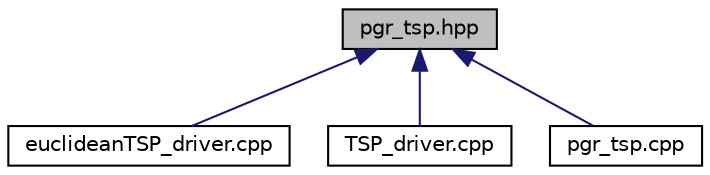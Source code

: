 digraph "pgr_tsp.hpp"
{
  edge [fontname="Helvetica",fontsize="10",labelfontname="Helvetica",labelfontsize="10"];
  node [fontname="Helvetica",fontsize="10",shape=record];
  Node22 [label="pgr_tsp.hpp",height=0.2,width=0.4,color="black", fillcolor="grey75", style="filled", fontcolor="black"];
  Node22 -> Node23 [dir="back",color="midnightblue",fontsize="10",style="solid",fontname="Helvetica"];
  Node23 [label="euclideanTSP_driver.cpp",height=0.2,width=0.4,color="black", fillcolor="white", style="filled",URL="$euclideanTSP__driver_8cpp.html"];
  Node22 -> Node24 [dir="back",color="midnightblue",fontsize="10",style="solid",fontname="Helvetica"];
  Node24 [label="TSP_driver.cpp",height=0.2,width=0.4,color="black", fillcolor="white", style="filled",URL="$TSP__driver_8cpp.html"];
  Node22 -> Node25 [dir="back",color="midnightblue",fontsize="10",style="solid",fontname="Helvetica"];
  Node25 [label="pgr_tsp.cpp",height=0.2,width=0.4,color="black", fillcolor="white", style="filled",URL="$pgr__tsp_8cpp.html"];
}
